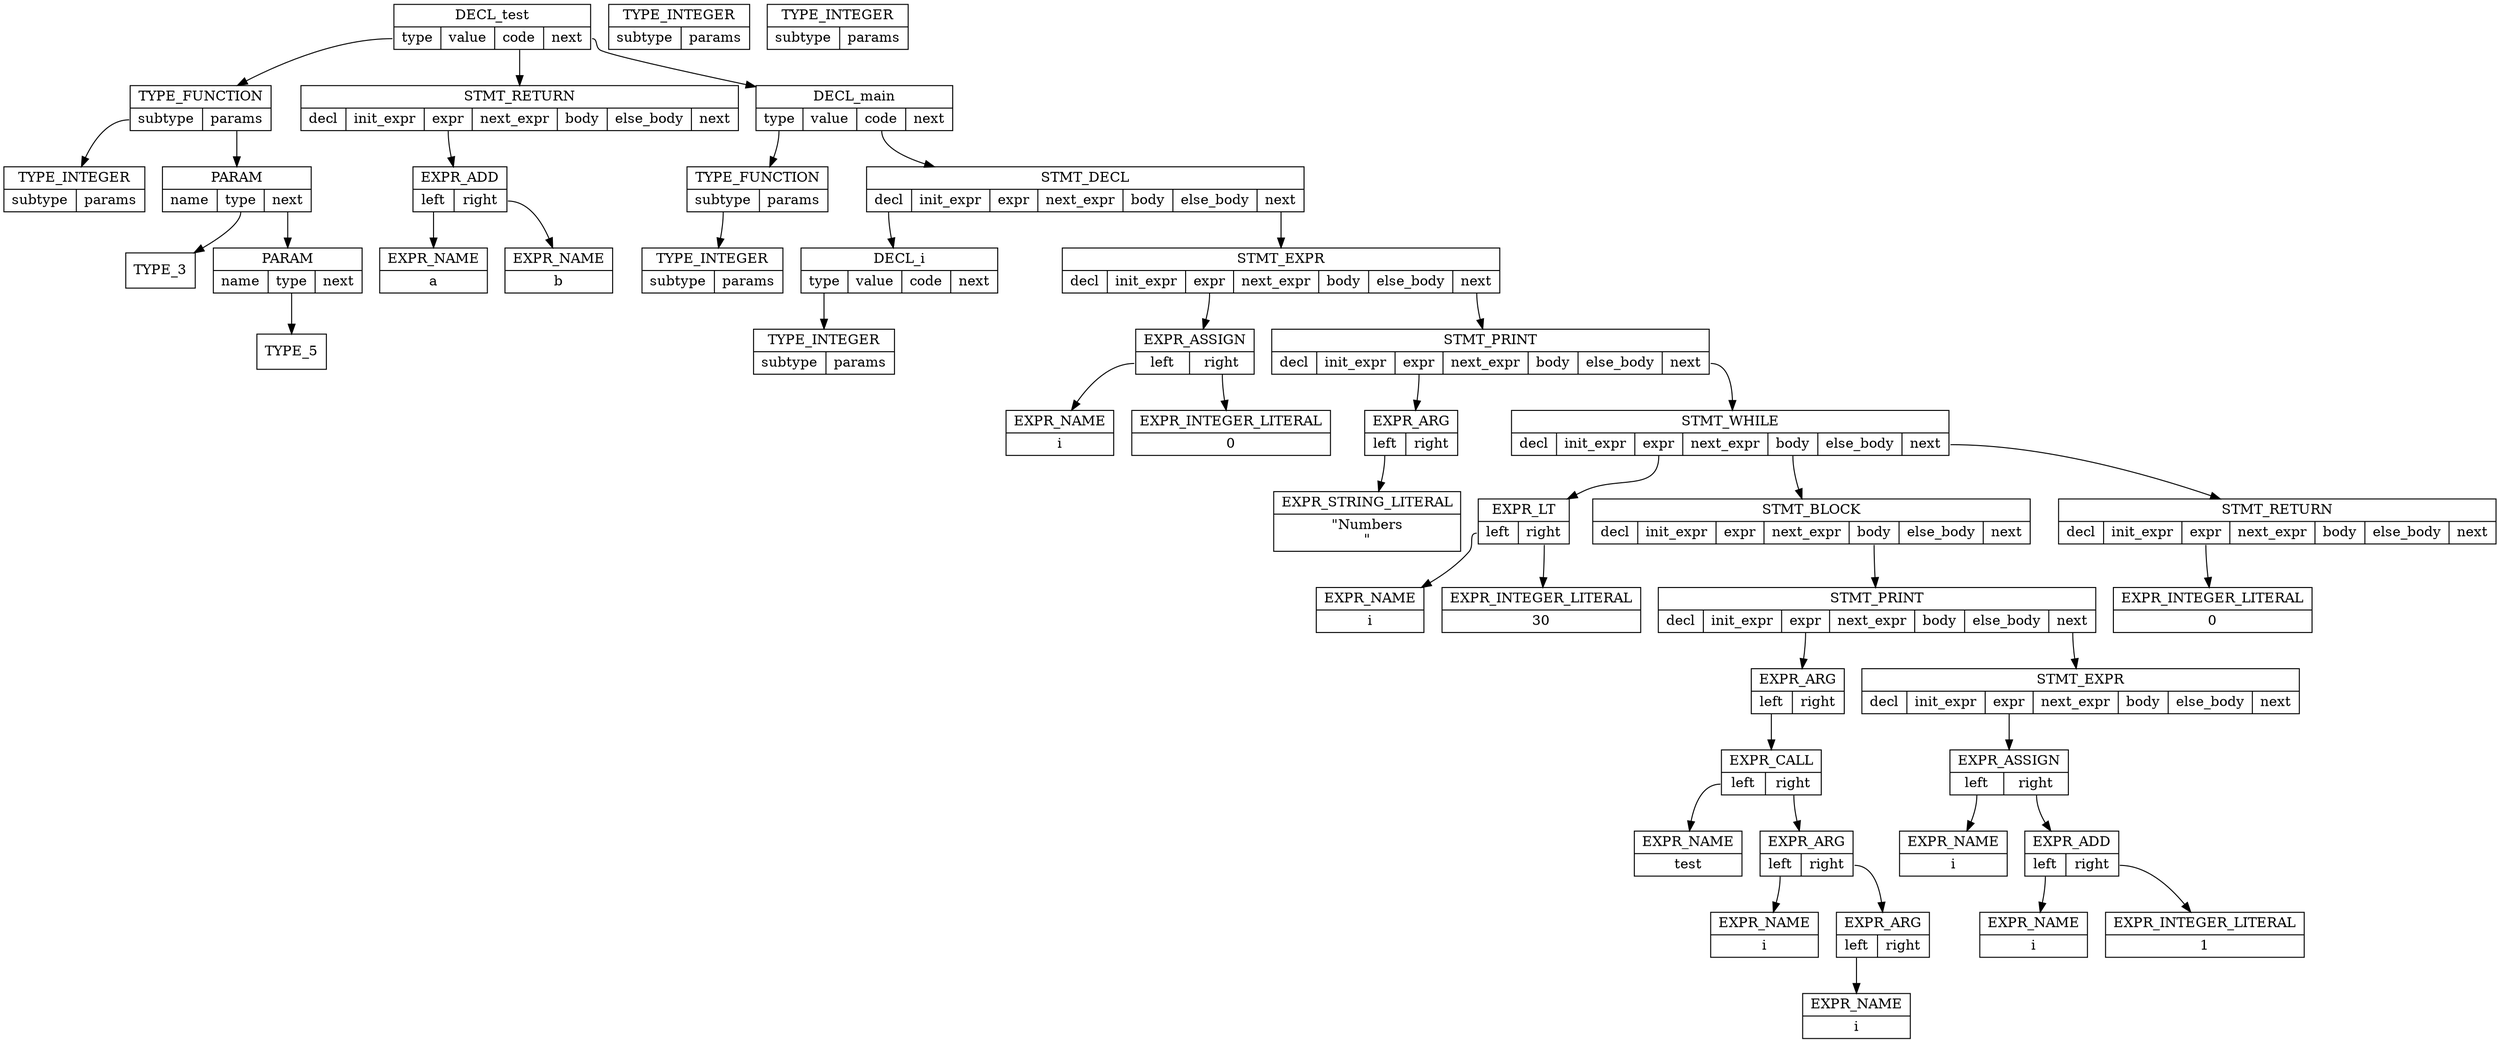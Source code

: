 digraph AST {

node [shape=record]

DECL_0 [label="{DECL_test | { <type> type | <value> value | <code> code | <next> next }}"];

TYPE_1 [label="{TYPE_FUNCTION| { <subtype> subtype | <params> params}}"];

SUBTYPE_1 [label="{TYPE_INTEGER | { <subtype> subtype | <params> params }}"];

TYPE_1:subtype -> SUBTYPE_1;

PARAM_2 [label="{PARAM | { <name> name | <type> type | <next> next }}"];

SUBTYPE_3 [label="{TYPE_INTEGER | { <subtype> subtype | <params> params }}"];

PARAM_2:type -> TYPE_3;

PARAM_4 [label="{PARAM | { <name> name | <type> type | <next> next }}"];

SUBTYPE_5 [label="{TYPE_INTEGER | { <subtype> subtype | <params> params }}"];

PARAM_4:type -> TYPE_5;

PARAM_2:next -> PARAM_4;

TYPE_1:params -> PARAM_2;

DECL_0:type -> TYPE_1;

STMT_6 [label="{STMT_RETURN | { <decl> decl | <init_expr> init_expr | <expr> expr | <next_expr> next_expr | <body> body | <else_body> else_body | <next> next }}"];

EXPR_7 [label="{EXPR_ADD | { <left> left | <right> right }}"];

EXPR_8 [label="{EXPR_NAME | { a }}"];

EXPR_7:left -> EXPR_8;

EXPR_9 [label="{EXPR_NAME | { b }}"];

EXPR_7:right -> EXPR_9;

STMT_6:expr -> EXPR_7;

DECL_0:code -> STMT_6;

DECL_0:next -> DECL_10;

DECL_10 [label="{DECL_main | { <type> type | <value> value | <code> code | <next> next }}"];

TYPE_11 [label="{TYPE_FUNCTION| { <subtype> subtype | <params> params}}"];

SUBTYPE_11 [label="{TYPE_INTEGER | { <subtype> subtype | <params> params }}"];

TYPE_11:subtype -> SUBTYPE_11;

DECL_10:type -> TYPE_11;

STMT_12 [label="{STMT_DECL | { <decl> decl | <init_expr> init_expr | <expr> expr | <next_expr> next_expr | <body> body | <else_body> else_body | <next> next }}"];

DECL_13 [label="{DECL_i | { <type> type | <value> value | <code> code | <next> next }}"];

TYPE_14 [label="{TYPE_INTEGER| { <subtype> subtype | <params> params}}"];

DECL_13:type -> TYPE_14;

STMT_12:decl -> DECL_13;

STMT_14 [label="{STMT_EXPR | { <decl> decl | <init_expr> init_expr | <expr> expr | <next_expr> next_expr | <body> body | <else_body> else_body | <next> next }}"];

EXPR_15 [label="{EXPR_ASSIGN | { <left> left | <right> right }}"];

EXPR_16 [label="{EXPR_NAME | { i }}"];

EXPR_15:left -> EXPR_16;

EXPR_17 [label="{EXPR_INTEGER_LITERAL | { 0 }}"];

EXPR_15:right -> EXPR_17;

STMT_14:expr -> EXPR_15;

STMT_18 [label="{STMT_PRINT | { <decl> decl | <init_expr> init_expr | <expr> expr | <next_expr> next_expr | <body> body | <else_body> else_body | <next> next }}"];

EXPR_19 [label="{EXPR_ARG | { <left> left | <right> right }}"];

EXPR_20 [label="{EXPR_STRING_LITERAL | { \"Numbers\n\" }}"];

EXPR_19:left -> EXPR_20;

STMT_18:expr -> EXPR_19;

STMT_21 [label="{STMT_WHILE | { <decl> decl | <init_expr> init_expr | <expr> expr | <next_expr> next_expr | <body> body | <else_body> else_body | <next> next }}"];

EXPR_22 [label="{EXPR_LT | { <left> left | <right> right }}"];

EXPR_23 [label="{EXPR_NAME | { i }}"];

EXPR_22:left -> EXPR_23;

EXPR_24 [label="{EXPR_INTEGER_LITERAL | { 30 }}"];

EXPR_22:right -> EXPR_24;

STMT_21:expr -> EXPR_22;

STMT_25 [label="{STMT_BLOCK | { <decl> decl | <init_expr> init_expr | <expr> expr | <next_expr> next_expr | <body> body | <else_body> else_body | <next> next }}"];

STMT_26 [label="{STMT_PRINT | { <decl> decl | <init_expr> init_expr | <expr> expr | <next_expr> next_expr | <body> body | <else_body> else_body | <next> next }}"];

EXPR_27 [label="{EXPR_ARG | { <left> left | <right> right }}"];

EXPR_28 [label="{EXPR_CALL | { <left> left | <right> right }}"];

EXPR_29 [label="{EXPR_NAME | { test }}"];

EXPR_28:left -> EXPR_29;

EXPR_30 [label="{EXPR_ARG | { <left> left | <right> right }}"];

EXPR_31 [label="{EXPR_NAME | { i }}"];

EXPR_30:left -> EXPR_31;

EXPR_32 [label="{EXPR_ARG | { <left> left | <right> right }}"];

EXPR_33 [label="{EXPR_NAME | { i }}"];

EXPR_32:left -> EXPR_33;

EXPR_30:right -> EXPR_32;

EXPR_28:right -> EXPR_30;

EXPR_27:left -> EXPR_28;

STMT_26:expr -> EXPR_27;

STMT_34 [label="{STMT_EXPR | { <decl> decl | <init_expr> init_expr | <expr> expr | <next_expr> next_expr | <body> body | <else_body> else_body | <next> next }}"];

EXPR_35 [label="{EXPR_ASSIGN | { <left> left | <right> right }}"];

EXPR_36 [label="{EXPR_NAME | { i }}"];

EXPR_35:left -> EXPR_36;

EXPR_37 [label="{EXPR_ADD | { <left> left | <right> right }}"];

EXPR_38 [label="{EXPR_NAME | { i }}"];

EXPR_37:left -> EXPR_38;

EXPR_39 [label="{EXPR_INTEGER_LITERAL | { 1 }}"];

EXPR_37:right -> EXPR_39;

EXPR_35:right -> EXPR_37;

STMT_34:expr -> EXPR_35;

STMT_26:next -> STMT_34;

STMT_25:body -> STMT_26;

STMT_21:body -> STMT_25;

STMT_40 [label="{STMT_RETURN | { <decl> decl | <init_expr> init_expr | <expr> expr | <next_expr> next_expr | <body> body | <else_body> else_body | <next> next }}"];

EXPR_41 [label="{EXPR_INTEGER_LITERAL | { 0 }}"];

STMT_40:expr -> EXPR_41;

STMT_21:next -> STMT_40;

STMT_18:next -> STMT_21;

STMT_14:next -> STMT_18;

STMT_12:next -> STMT_14;

DECL_10:code -> STMT_12;

}


